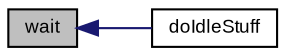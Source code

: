digraph "wait"
{
  bgcolor="transparent";
  edge [fontname="Arial",fontsize="9",labelfontname="Arial",labelfontsize="9"];
  node [fontname="Arial",fontsize="9",shape=record];
  rankdir="LR";
  Node1 [label="wait",height=0.2,width=0.4,color="black", fillcolor="grey75", style="filled" fontcolor="black"];
  Node1 -> Node2 [dir="back",color="midnightblue",fontsize="9",style="solid",fontname="Arial"];
  Node2 [label="doIdleStuff",height=0.2,width=0.4,color="black",URL="$class_a_eff_g_u_i_editor.html#a1730dc80596102088370374a9f0abce6"];
}
